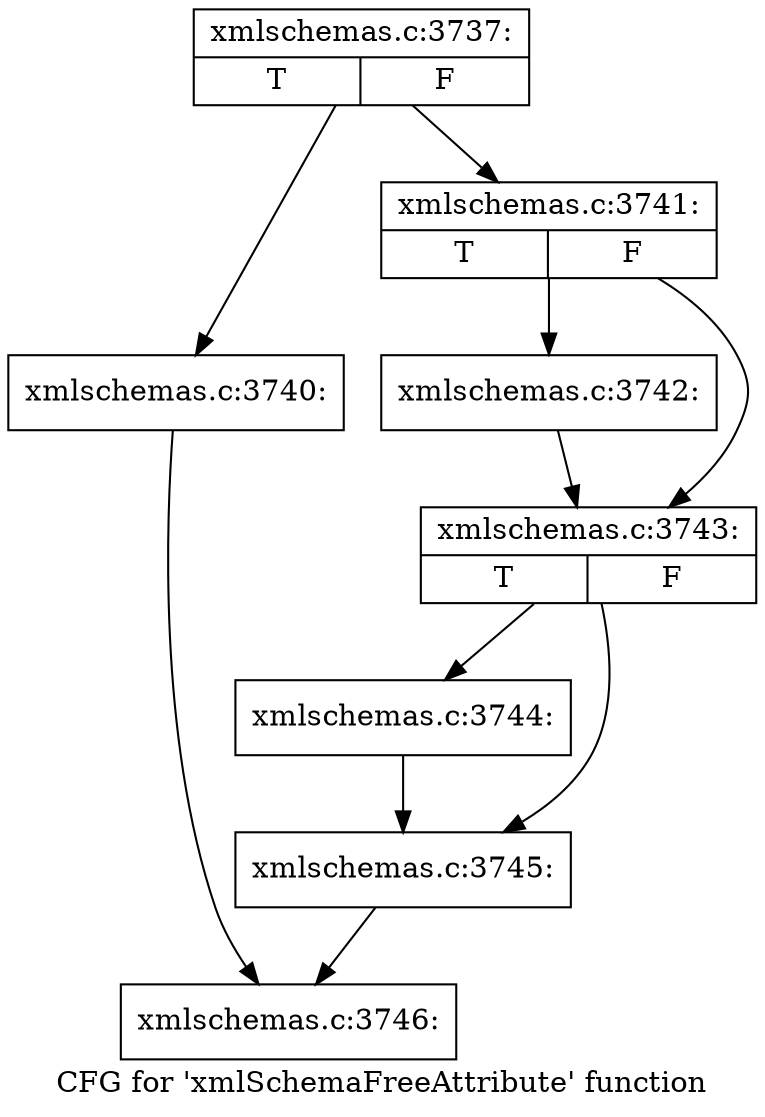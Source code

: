 digraph "CFG for 'xmlSchemaFreeAttribute' function" {
	label="CFG for 'xmlSchemaFreeAttribute' function";

	Node0x4b257b0 [shape=record,label="{xmlschemas.c:3737:|{<s0>T|<s1>F}}"];
	Node0x4b257b0 -> Node0x4b1aa90;
	Node0x4b257b0 -> Node0x4b1aae0;
	Node0x4b1aa90 [shape=record,label="{xmlschemas.c:3740:}"];
	Node0x4b1aa90 -> Node0x4b26160;
	Node0x4b1aae0 [shape=record,label="{xmlschemas.c:3741:|{<s0>T|<s1>F}}"];
	Node0x4b1aae0 -> Node0x4b27ec0;
	Node0x4b1aae0 -> Node0x4b27f10;
	Node0x4b27ec0 [shape=record,label="{xmlschemas.c:3742:}"];
	Node0x4b27ec0 -> Node0x4b27f10;
	Node0x4b27f10 [shape=record,label="{xmlschemas.c:3743:|{<s0>T|<s1>F}}"];
	Node0x4b27f10 -> Node0x4b28450;
	Node0x4b27f10 -> Node0x4b284a0;
	Node0x4b28450 [shape=record,label="{xmlschemas.c:3744:}"];
	Node0x4b28450 -> Node0x4b284a0;
	Node0x4b284a0 [shape=record,label="{xmlschemas.c:3745:}"];
	Node0x4b284a0 -> Node0x4b26160;
	Node0x4b26160 [shape=record,label="{xmlschemas.c:3746:}"];
}
